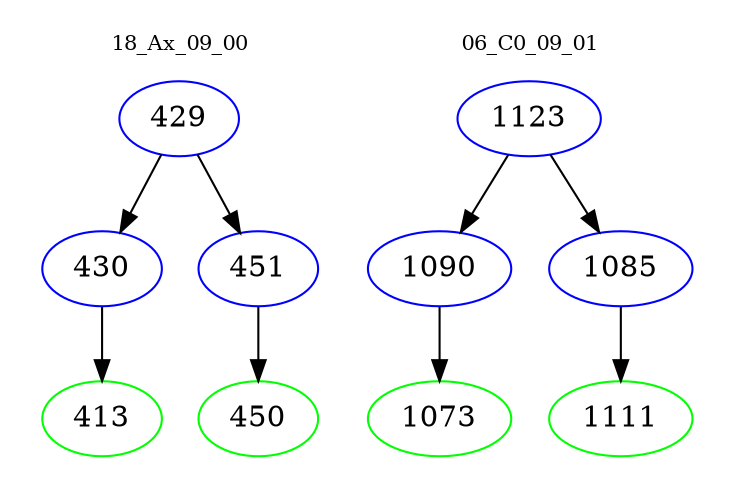 digraph{
subgraph cluster_0 {
color = white
label = "18_Ax_09_00";
fontsize=10;
T0_429 [label="429", color="blue"]
T0_429 -> T0_430 [color="black"]
T0_430 [label="430", color="blue"]
T0_430 -> T0_413 [color="black"]
T0_413 [label="413", color="green"]
T0_429 -> T0_451 [color="black"]
T0_451 [label="451", color="blue"]
T0_451 -> T0_450 [color="black"]
T0_450 [label="450", color="green"]
}
subgraph cluster_1 {
color = white
label = "06_C0_09_01";
fontsize=10;
T1_1123 [label="1123", color="blue"]
T1_1123 -> T1_1090 [color="black"]
T1_1090 [label="1090", color="blue"]
T1_1090 -> T1_1073 [color="black"]
T1_1073 [label="1073", color="green"]
T1_1123 -> T1_1085 [color="black"]
T1_1085 [label="1085", color="blue"]
T1_1085 -> T1_1111 [color="black"]
T1_1111 [label="1111", color="green"]
}
}

